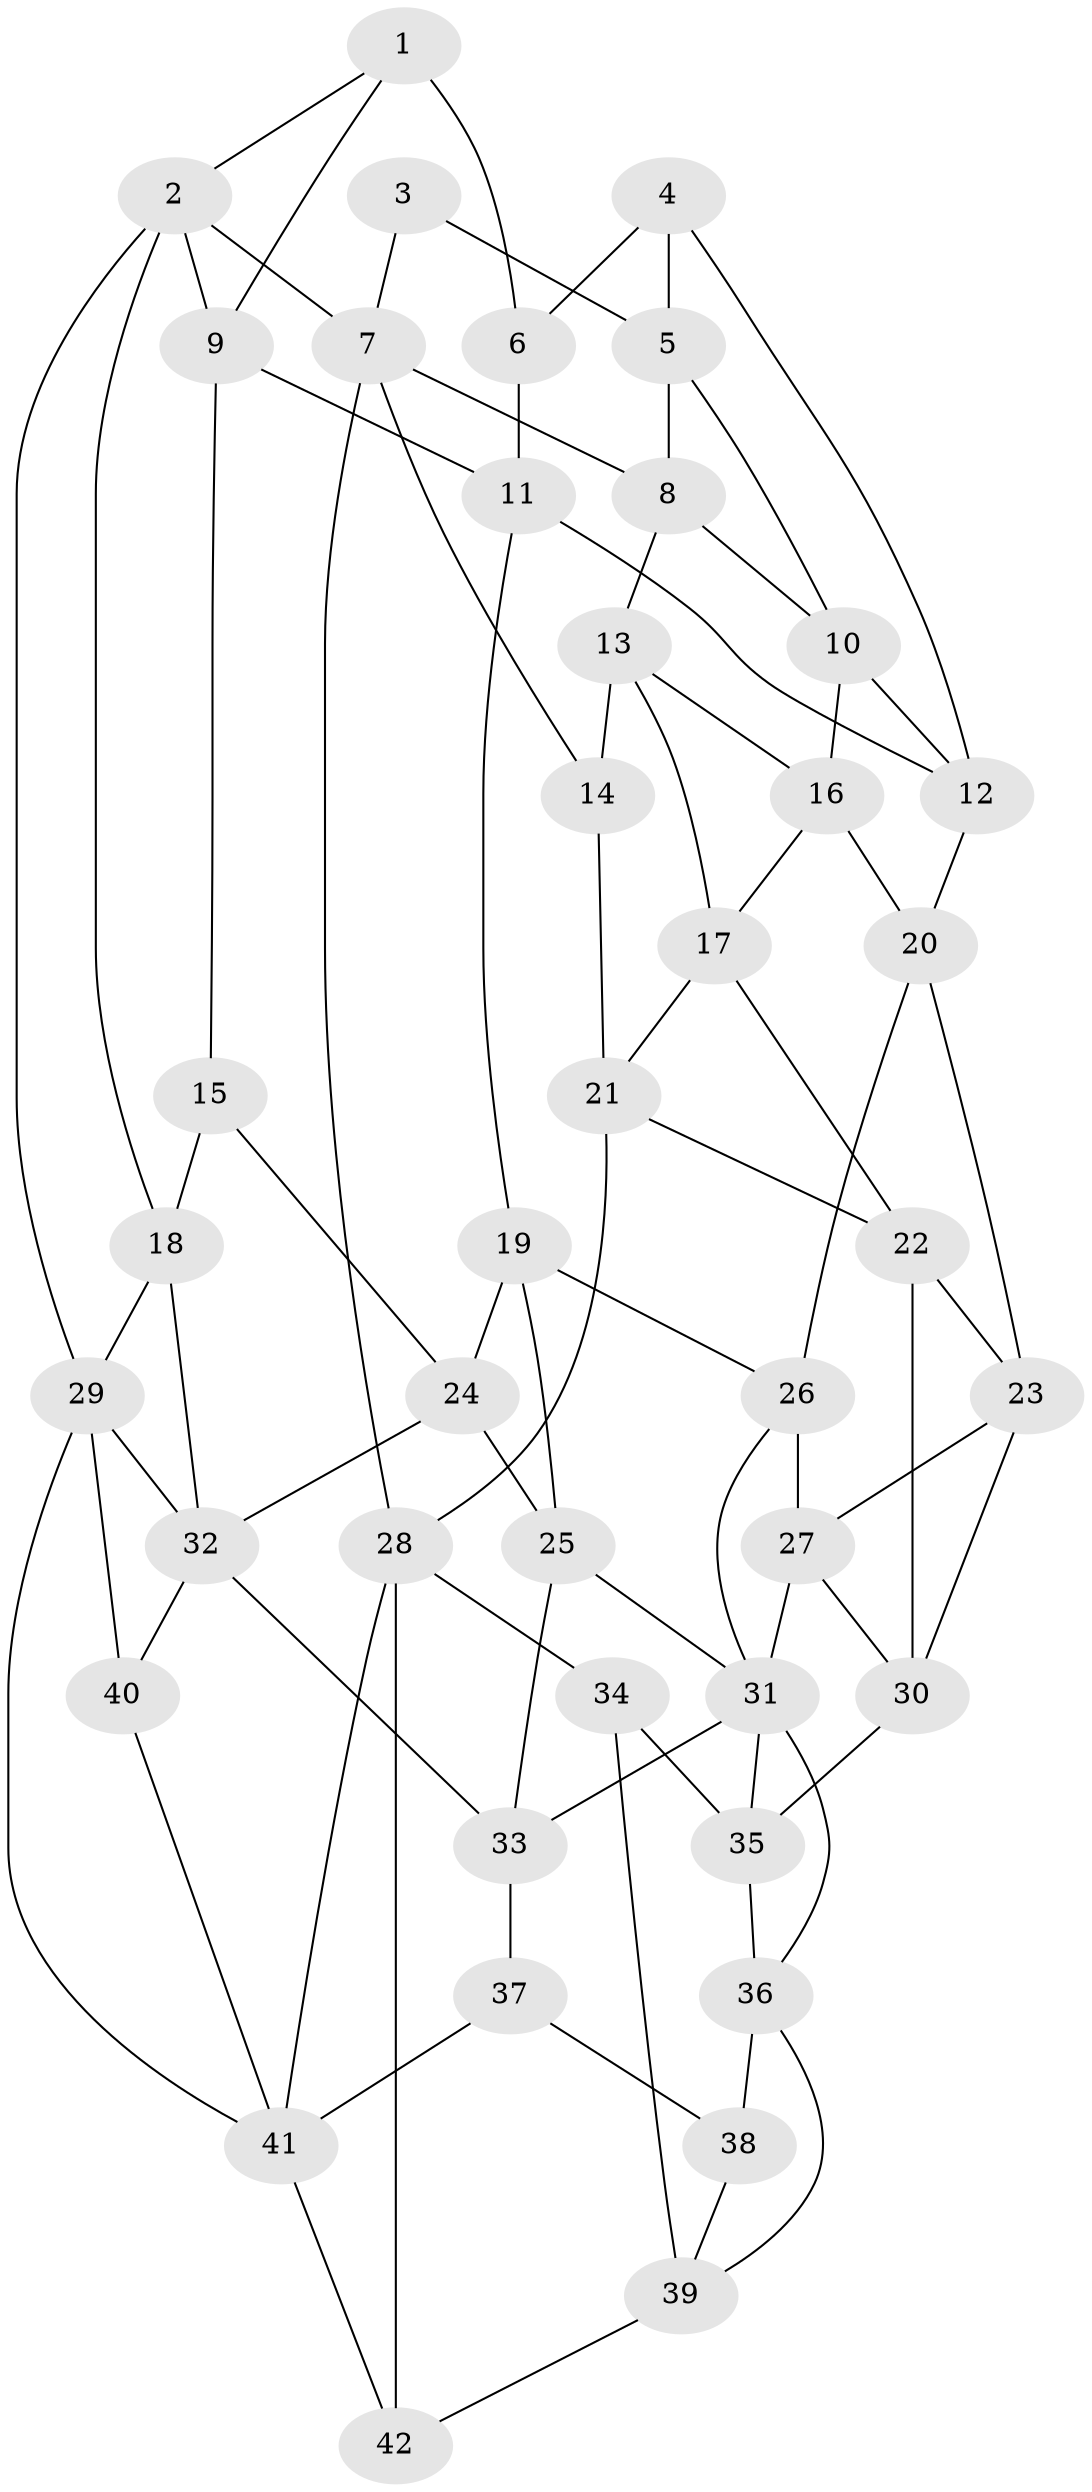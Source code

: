 // original degree distribution, {3: 0.024096385542168676, 4: 0.25301204819277107, 5: 0.5060240963855421, 6: 0.21686746987951808}
// Generated by graph-tools (version 1.1) at 2025/27/03/09/25 03:27:06]
// undirected, 42 vertices, 82 edges
graph export_dot {
graph [start="1"]
  node [color=gray90,style=filled];
  1;
  2;
  3;
  4;
  5;
  6;
  7;
  8;
  9;
  10;
  11;
  12;
  13;
  14;
  15;
  16;
  17;
  18;
  19;
  20;
  21;
  22;
  23;
  24;
  25;
  26;
  27;
  28;
  29;
  30;
  31;
  32;
  33;
  34;
  35;
  36;
  37;
  38;
  39;
  40;
  41;
  42;
  1 -- 2 [weight=1.0];
  1 -- 6 [weight=2.0];
  1 -- 9 [weight=1.0];
  2 -- 7 [weight=1.0];
  2 -- 9 [weight=1.0];
  2 -- 18 [weight=1.0];
  2 -- 29 [weight=1.0];
  3 -- 5 [weight=1.0];
  3 -- 7 [weight=1.0];
  4 -- 5 [weight=1.0];
  4 -- 6 [weight=1.0];
  4 -- 12 [weight=1.0];
  5 -- 8 [weight=1.0];
  5 -- 10 [weight=1.0];
  6 -- 11 [weight=1.0];
  7 -- 8 [weight=1.0];
  7 -- 14 [weight=1.0];
  7 -- 28 [weight=1.0];
  8 -- 10 [weight=1.0];
  8 -- 13 [weight=1.0];
  9 -- 11 [weight=1.0];
  9 -- 15 [weight=1.0];
  10 -- 12 [weight=1.0];
  10 -- 16 [weight=1.0];
  11 -- 12 [weight=1.0];
  11 -- 19 [weight=1.0];
  12 -- 20 [weight=1.0];
  13 -- 14 [weight=1.0];
  13 -- 16 [weight=1.0];
  13 -- 17 [weight=1.0];
  14 -- 21 [weight=1.0];
  15 -- 18 [weight=1.0];
  15 -- 24 [weight=1.0];
  16 -- 17 [weight=1.0];
  16 -- 20 [weight=1.0];
  17 -- 21 [weight=1.0];
  17 -- 22 [weight=1.0];
  18 -- 29 [weight=1.0];
  18 -- 32 [weight=1.0];
  19 -- 24 [weight=1.0];
  19 -- 25 [weight=1.0];
  19 -- 26 [weight=1.0];
  20 -- 23 [weight=1.0];
  20 -- 26 [weight=1.0];
  21 -- 22 [weight=1.0];
  21 -- 28 [weight=1.0];
  22 -- 23 [weight=1.0];
  22 -- 30 [weight=1.0];
  23 -- 27 [weight=1.0];
  23 -- 30 [weight=1.0];
  24 -- 25 [weight=1.0];
  24 -- 32 [weight=1.0];
  25 -- 31 [weight=1.0];
  25 -- 33 [weight=1.0];
  26 -- 27 [weight=1.0];
  26 -- 31 [weight=1.0];
  27 -- 30 [weight=1.0];
  27 -- 31 [weight=1.0];
  28 -- 34 [weight=1.0];
  28 -- 41 [weight=1.0];
  28 -- 42 [weight=1.0];
  29 -- 32 [weight=1.0];
  29 -- 40 [weight=1.0];
  29 -- 41 [weight=1.0];
  30 -- 35 [weight=1.0];
  31 -- 33 [weight=1.0];
  31 -- 35 [weight=1.0];
  31 -- 36 [weight=1.0];
  32 -- 33 [weight=1.0];
  32 -- 40 [weight=2.0];
  33 -- 37 [weight=1.0];
  34 -- 35 [weight=1.0];
  34 -- 39 [weight=1.0];
  35 -- 36 [weight=1.0];
  36 -- 38 [weight=1.0];
  36 -- 39 [weight=1.0];
  37 -- 38 [weight=2.0];
  37 -- 41 [weight=1.0];
  38 -- 39 [weight=1.0];
  39 -- 42 [weight=1.0];
  40 -- 41 [weight=1.0];
  41 -- 42 [weight=1.0];
}
